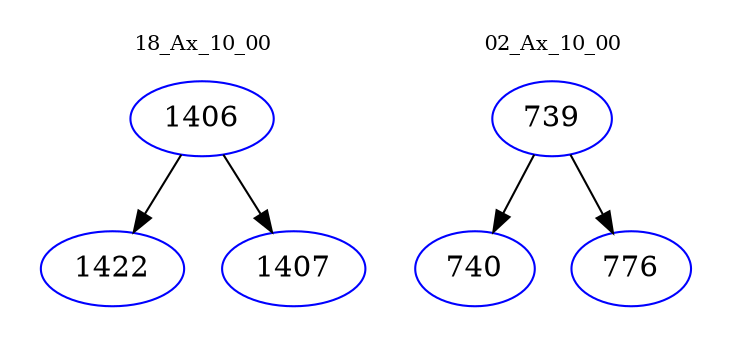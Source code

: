 digraph{
subgraph cluster_0 {
color = white
label = "18_Ax_10_00";
fontsize=10;
T0_1406 [label="1406", color="blue"]
T0_1406 -> T0_1422 [color="black"]
T0_1422 [label="1422", color="blue"]
T0_1406 -> T0_1407 [color="black"]
T0_1407 [label="1407", color="blue"]
}
subgraph cluster_1 {
color = white
label = "02_Ax_10_00";
fontsize=10;
T1_739 [label="739", color="blue"]
T1_739 -> T1_740 [color="black"]
T1_740 [label="740", color="blue"]
T1_739 -> T1_776 [color="black"]
T1_776 [label="776", color="blue"]
}
}
